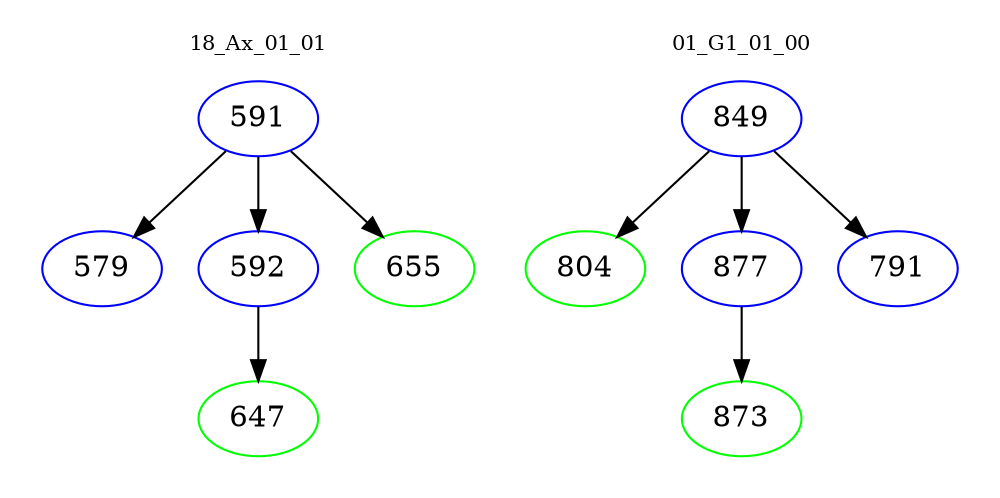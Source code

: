 digraph{
subgraph cluster_0 {
color = white
label = "18_Ax_01_01";
fontsize=10;
T0_591 [label="591", color="blue"]
T0_591 -> T0_579 [color="black"]
T0_579 [label="579", color="blue"]
T0_591 -> T0_592 [color="black"]
T0_592 [label="592", color="blue"]
T0_592 -> T0_647 [color="black"]
T0_647 [label="647", color="green"]
T0_591 -> T0_655 [color="black"]
T0_655 [label="655", color="green"]
}
subgraph cluster_1 {
color = white
label = "01_G1_01_00";
fontsize=10;
T1_849 [label="849", color="blue"]
T1_849 -> T1_804 [color="black"]
T1_804 [label="804", color="green"]
T1_849 -> T1_877 [color="black"]
T1_877 [label="877", color="blue"]
T1_877 -> T1_873 [color="black"]
T1_873 [label="873", color="green"]
T1_849 -> T1_791 [color="black"]
T1_791 [label="791", color="blue"]
}
}
